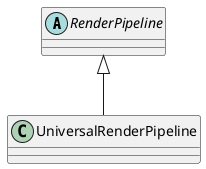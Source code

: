 ﻿@startuml
'https://plantuml.com/class-diagram
'
'abstract class AbstractList
'abstract AbstractCollection
'interface List
'interface Collection
'
'List <|-- AbstractList
'Collection <|-- AbstractCollection
'
'Collection <|- List
'AbstractCollection <|- AbstractList
'AbstractList <|-- ArrayList
'
'class ArrayList {
'Object[] elementData
'size()
'}

'enum TimeUnit {
'DAYS
'HOURS
'MINUTES
'}
RenderPipeline <|-- UniversalRenderPipeline
class UniversalRenderPipeline {
}
abstract class RenderPipeline{
}

@enduml